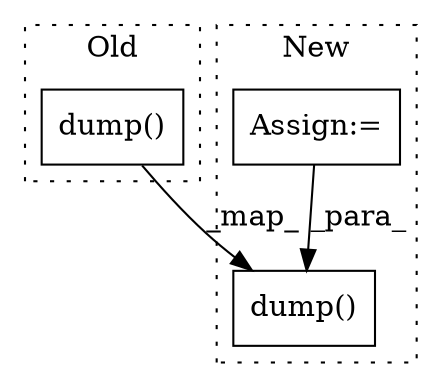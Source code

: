 digraph G {
subgraph cluster0 {
1 [label="dump()" a="75" s="534,547" l="10,26" shape="box"];
label = "Old";
style="dotted";
}
subgraph cluster1 {
2 [label="dump()" a="75" s="682,699" l="10,26" shape="box"];
3 [label="Assign:=" a="68" s="660" l="3" shape="box"];
label = "New";
style="dotted";
}
1 -> 2 [label="_map_"];
3 -> 2 [label="_para_"];
}